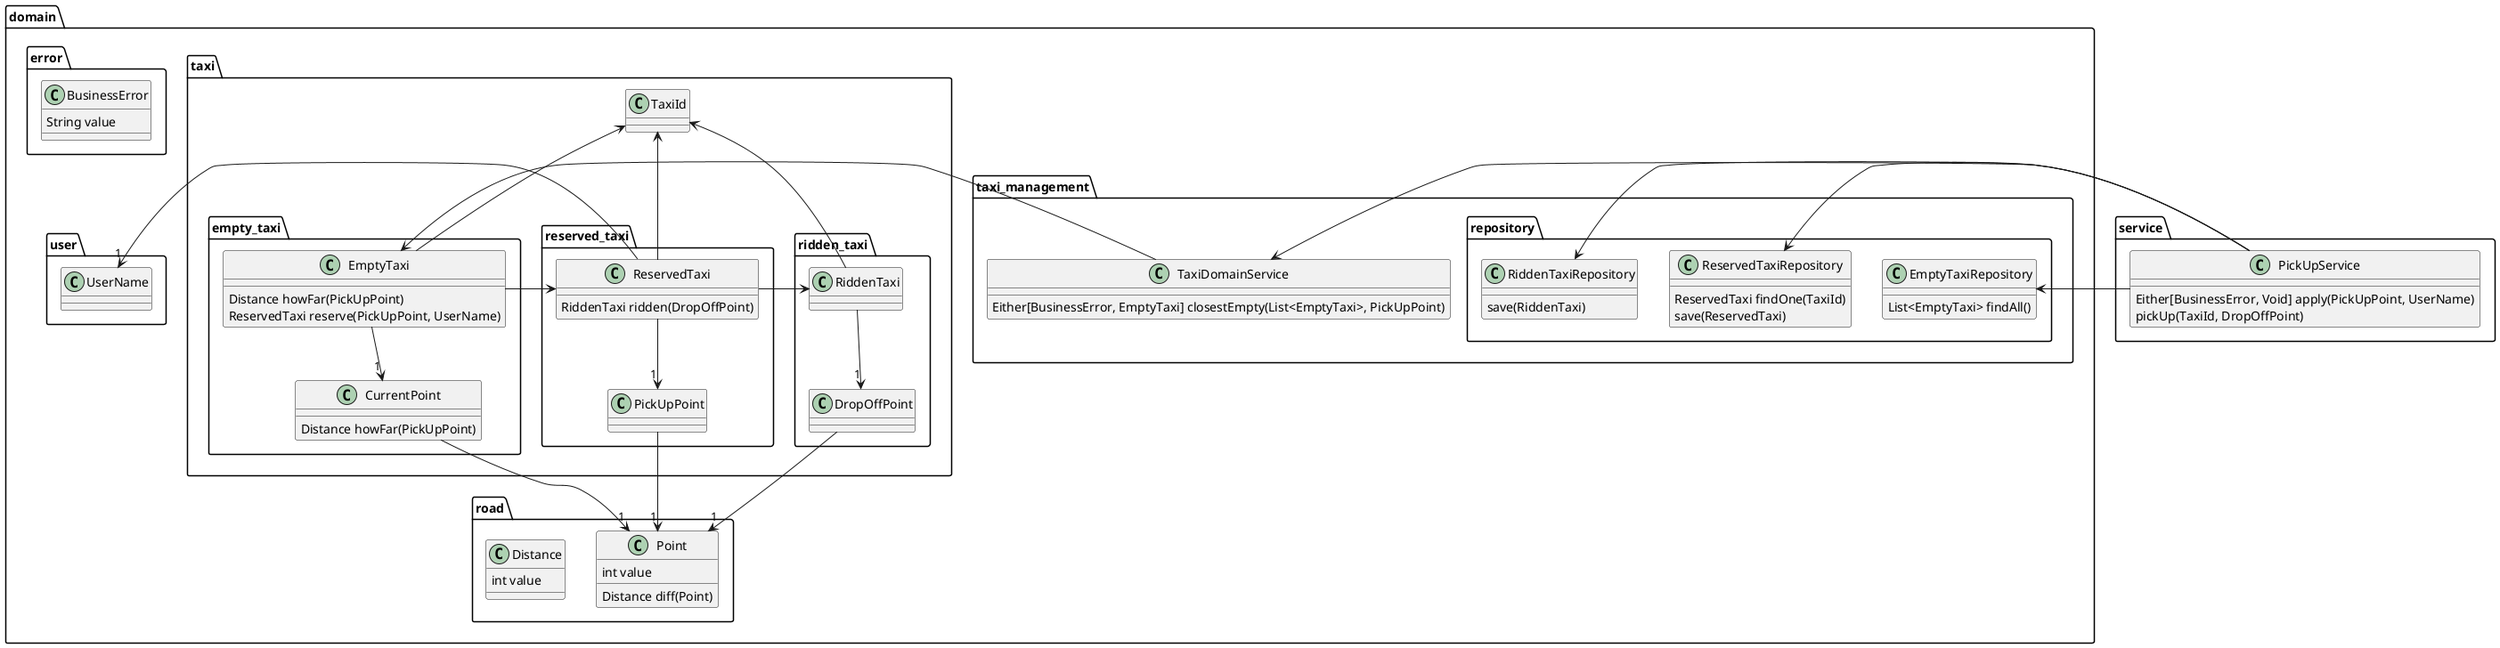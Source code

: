 @startuml
package service {
  class PickUpService {
    Either[BusinessError, Void] apply(PickUpPoint, UserName)
    pickUp(TaxiId, DropOffPoint)
  }
}

package domain {
  package taxi_management {
    class TaxiDomainService {
      Either[BusinessError, EmptyTaxi] closestEmpty(List<EmptyTaxi>, PickUpPoint)
    }

    package repository {
      class EmptyTaxiRepository {
        List<EmptyTaxi> findAll()
      }

      class ReservedTaxiRepository {
        ReservedTaxi findOne(TaxiId)
        save(ReservedTaxi)
      }

      class RiddenTaxiRepository {
        save(RiddenTaxi)
      }
    }

    PickUpService -left-> TaxiDomainService
    PickUpService -left-> EmptyTaxiRepository
    PickUpService -left-> ReservedTaxiRepository
    PickUpService -left-> RiddenTaxiRepository
  }

  package taxi {
    class TaxiId

    package empty_taxi{
      class EmptyTaxi {
        Distance howFar(PickUpPoint)
        ReservedTaxi reserve(PickUpPoint, UserName)
      }

      class CurrentPoint {
        Distance howFar(PickUpPoint)
      }

      EmptyTaxi -down->"1" CurrentPoint
    }

    package reserved_taxi{
      class ReservedTaxi {
        RiddenTaxi ridden(DropOffPoint)
      }

      class PickUpPoint
      ReservedTaxi -down->"1" PickUpPoint
    }
    package ridden_taxi{
      class RiddenTaxi {
      }

      class DropOffPoint

      RiddenTaxi -down->"1" DropOffPoint
    }

    EmptyTaxi -right-> ReservedTaxi
    ReservedTaxi -right-> RiddenTaxi

    EmptyTaxi -up-> TaxiId
    ReservedTaxi -up-> TaxiId
    RiddenTaxi -up-> TaxiId

    TaxiDomainService -left-> EmptyTaxi
  }

  package road {
    class Point {
      int value

      Distance diff(Point)
    }

    class Distance {
      int value
    }
  }

  package user {
    class UserName
  }

  ReservedTaxi -left->"1" UserName

  CurrentPoint -down->"1" Point
  PickUpPoint -down->"1" Point
  DropOffPoint -down->"1" Point

  package error {
    class BusinessError {
      String value
    }
  }
}

@enduml